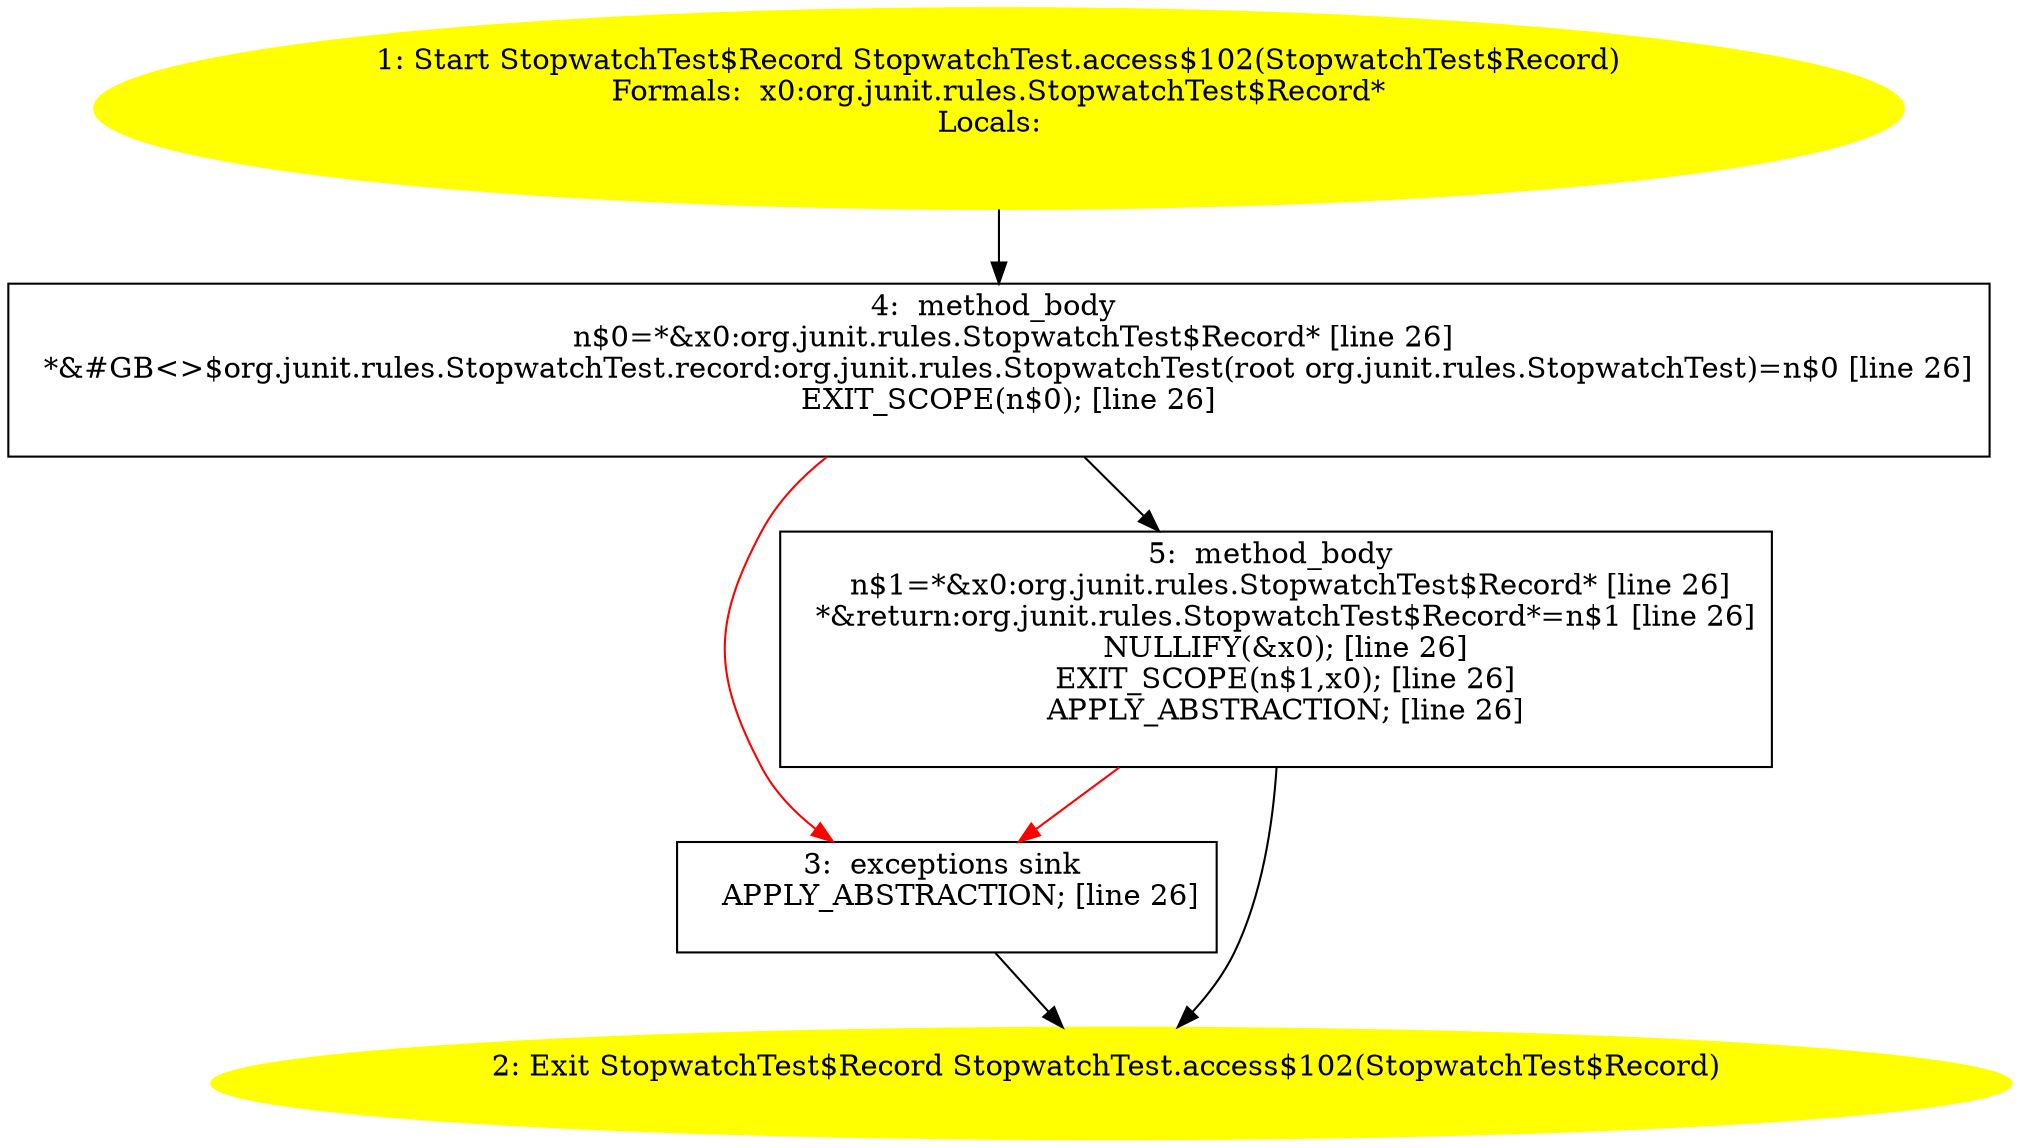 /* @generated */
digraph cfg {
"org.junit.rules.StopwatchTest.access$102(org.junit.rules.StopwatchTest$Record):org.junit.rules.Stopw.21e6202dead7f9485453329b7dd40022_1" [label="1: Start StopwatchTest$Record StopwatchTest.access$102(StopwatchTest$Record)\nFormals:  x0:org.junit.rules.StopwatchTest$Record*\nLocals:  \n  " color=yellow style=filled]
	

	 "org.junit.rules.StopwatchTest.access$102(org.junit.rules.StopwatchTest$Record):org.junit.rules.Stopw.21e6202dead7f9485453329b7dd40022_1" -> "org.junit.rules.StopwatchTest.access$102(org.junit.rules.StopwatchTest$Record):org.junit.rules.Stopw.21e6202dead7f9485453329b7dd40022_4" ;
"org.junit.rules.StopwatchTest.access$102(org.junit.rules.StopwatchTest$Record):org.junit.rules.Stopw.21e6202dead7f9485453329b7dd40022_2" [label="2: Exit StopwatchTest$Record StopwatchTest.access$102(StopwatchTest$Record) \n  " color=yellow style=filled]
	

"org.junit.rules.StopwatchTest.access$102(org.junit.rules.StopwatchTest$Record):org.junit.rules.Stopw.21e6202dead7f9485453329b7dd40022_3" [label="3:  exceptions sink \n   APPLY_ABSTRACTION; [line 26]\n " shape="box"]
	

	 "org.junit.rules.StopwatchTest.access$102(org.junit.rules.StopwatchTest$Record):org.junit.rules.Stopw.21e6202dead7f9485453329b7dd40022_3" -> "org.junit.rules.StopwatchTest.access$102(org.junit.rules.StopwatchTest$Record):org.junit.rules.Stopw.21e6202dead7f9485453329b7dd40022_2" ;
"org.junit.rules.StopwatchTest.access$102(org.junit.rules.StopwatchTest$Record):org.junit.rules.Stopw.21e6202dead7f9485453329b7dd40022_4" [label="4:  method_body \n   n$0=*&x0:org.junit.rules.StopwatchTest$Record* [line 26]\n  *&#GB<>$org.junit.rules.StopwatchTest.record:org.junit.rules.StopwatchTest(root org.junit.rules.StopwatchTest)=n$0 [line 26]\n  EXIT_SCOPE(n$0); [line 26]\n " shape="box"]
	

	 "org.junit.rules.StopwatchTest.access$102(org.junit.rules.StopwatchTest$Record):org.junit.rules.Stopw.21e6202dead7f9485453329b7dd40022_4" -> "org.junit.rules.StopwatchTest.access$102(org.junit.rules.StopwatchTest$Record):org.junit.rules.Stopw.21e6202dead7f9485453329b7dd40022_5" ;
	 "org.junit.rules.StopwatchTest.access$102(org.junit.rules.StopwatchTest$Record):org.junit.rules.Stopw.21e6202dead7f9485453329b7dd40022_4" -> "org.junit.rules.StopwatchTest.access$102(org.junit.rules.StopwatchTest$Record):org.junit.rules.Stopw.21e6202dead7f9485453329b7dd40022_3" [color="red" ];
"org.junit.rules.StopwatchTest.access$102(org.junit.rules.StopwatchTest$Record):org.junit.rules.Stopw.21e6202dead7f9485453329b7dd40022_5" [label="5:  method_body \n   n$1=*&x0:org.junit.rules.StopwatchTest$Record* [line 26]\n  *&return:org.junit.rules.StopwatchTest$Record*=n$1 [line 26]\n  NULLIFY(&x0); [line 26]\n  EXIT_SCOPE(n$1,x0); [line 26]\n  APPLY_ABSTRACTION; [line 26]\n " shape="box"]
	

	 "org.junit.rules.StopwatchTest.access$102(org.junit.rules.StopwatchTest$Record):org.junit.rules.Stopw.21e6202dead7f9485453329b7dd40022_5" -> "org.junit.rules.StopwatchTest.access$102(org.junit.rules.StopwatchTest$Record):org.junit.rules.Stopw.21e6202dead7f9485453329b7dd40022_2" ;
	 "org.junit.rules.StopwatchTest.access$102(org.junit.rules.StopwatchTest$Record):org.junit.rules.Stopw.21e6202dead7f9485453329b7dd40022_5" -> "org.junit.rules.StopwatchTest.access$102(org.junit.rules.StopwatchTest$Record):org.junit.rules.Stopw.21e6202dead7f9485453329b7dd40022_3" [color="red" ];
}
